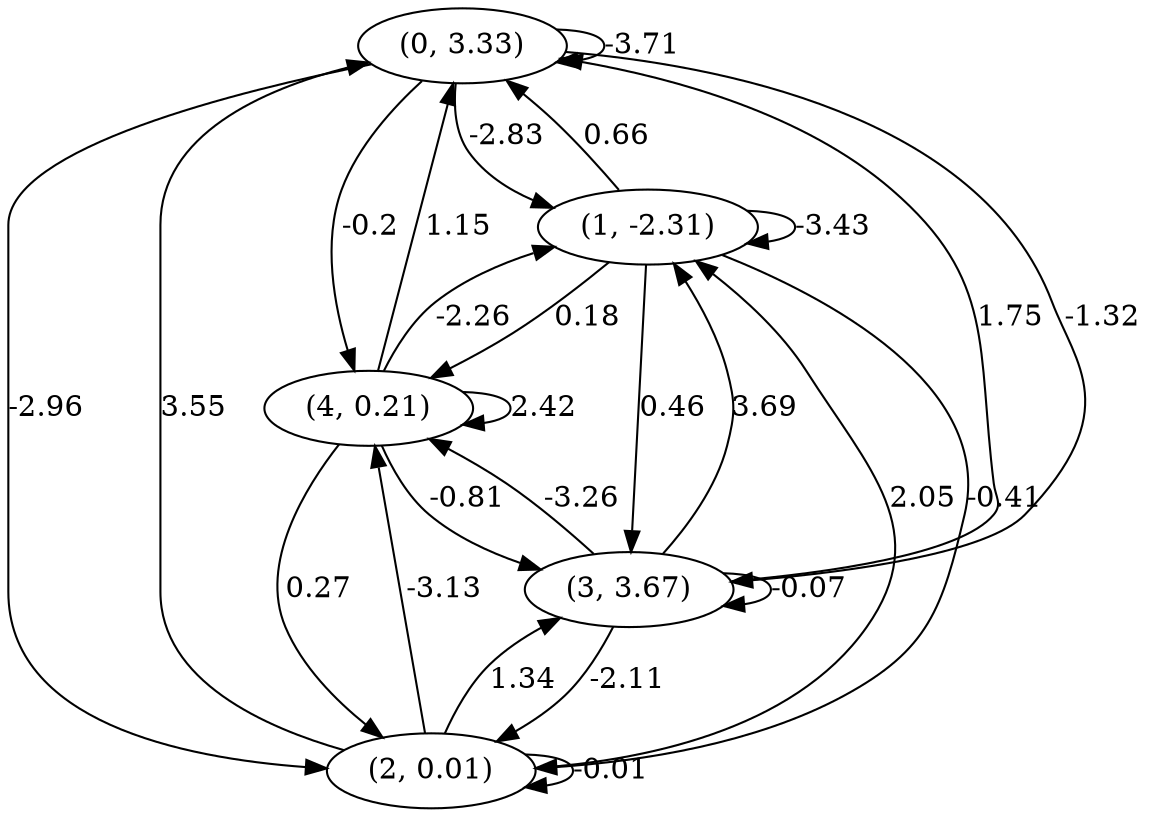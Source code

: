 digraph {
    0 [ label = "(0, 3.33)" ]
    1 [ label = "(1, -2.31)" ]
    2 [ label = "(2, 0.01)" ]
    3 [ label = "(3, 3.67)" ]
    4 [ label = "(4, 0.21)" ]
    0 -> 0 [ label = "-3.71" ]
    1 -> 1 [ label = "-3.43" ]
    2 -> 2 [ label = "-0.01" ]
    3 -> 3 [ label = "-0.07" ]
    4 -> 4 [ label = "2.42" ]
    1 -> 0 [ label = "0.66" ]
    2 -> 0 [ label = "3.55" ]
    3 -> 0 [ label = "1.75" ]
    4 -> 0 [ label = "1.15" ]
    0 -> 1 [ label = "-2.83" ]
    2 -> 1 [ label = "2.05" ]
    3 -> 1 [ label = "3.69" ]
    4 -> 1 [ label = "-2.26" ]
    0 -> 2 [ label = "-2.96" ]
    1 -> 2 [ label = "-0.41" ]
    3 -> 2 [ label = "-2.11" ]
    4 -> 2 [ label = "0.27" ]
    0 -> 3 [ label = "-1.32" ]
    1 -> 3 [ label = "0.46" ]
    2 -> 3 [ label = "1.34" ]
    4 -> 3 [ label = "-0.81" ]
    0 -> 4 [ label = "-0.2" ]
    1 -> 4 [ label = "0.18" ]
    2 -> 4 [ label = "-3.13" ]
    3 -> 4 [ label = "-3.26" ]
}

